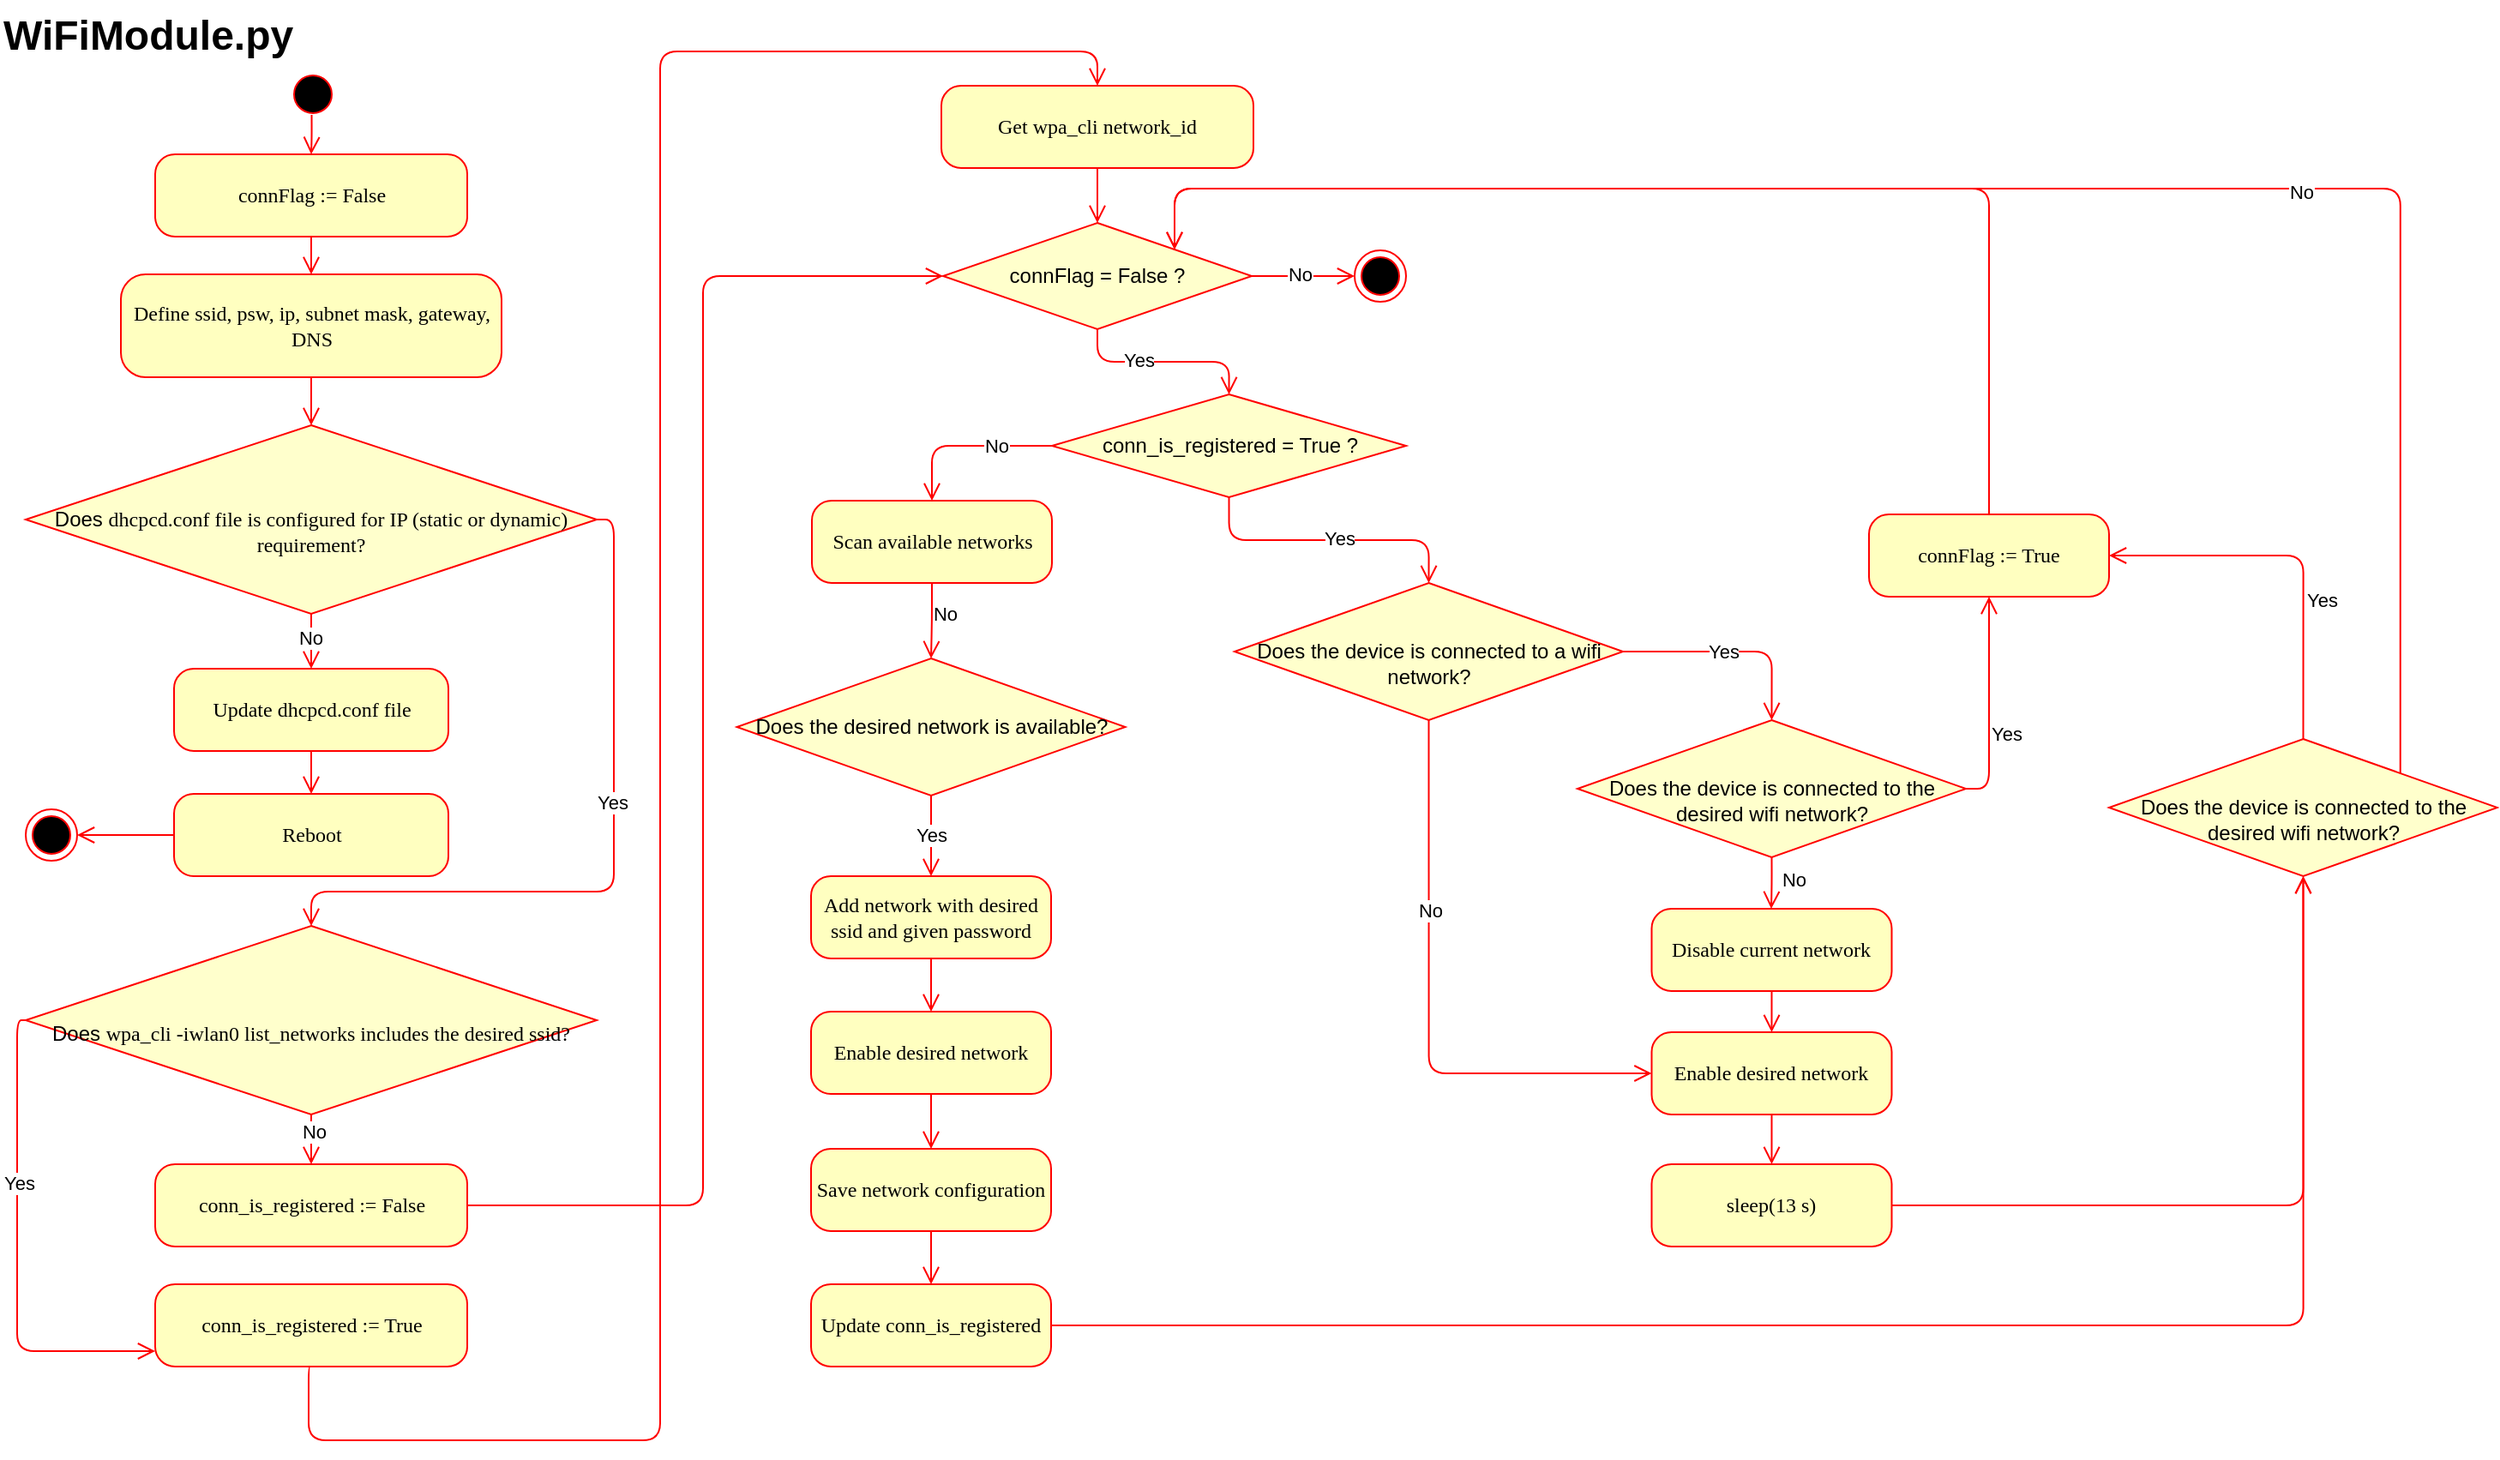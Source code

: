 <mxfile version="28.0.9">
  <diagram name="Page-1" id="58cdce13-f638-feb5-8d6f-7d28b1aa9fa0">
    <mxGraphModel dx="2268" dy="1074" grid="1" gridSize="10" guides="1" tooltips="1" connect="1" arrows="1" fold="1" page="1" pageScale="1" pageWidth="1100" pageHeight="850" background="none" math="0" shadow="0">
      <root>
        <mxCell id="0" />
        <mxCell id="1" parent="0" />
        <mxCell id="382b91b5511bd0f7-1" value="" style="ellipse;html=1;shape=startState;fillColor=#000000;strokeColor=#ff0000;rounded=1;shadow=0;comic=0;labelBackgroundColor=none;fontFamily=Verdana;fontSize=12;fontColor=#000000;align=center;direction=south;" parent="1" vertex="1">
          <mxGeometry x="167.5" y="40" width="30" height="30" as="geometry" />
        </mxCell>
        <mxCell id="-b5_aeEiTCpsvocbng9k-2" value="Define ssid, psw, ip, subnet mask, gateway, DNS" style="rounded=1;whiteSpace=wrap;html=1;arcSize=24;fillColor=#ffffc0;strokeColor=#ff0000;shadow=0;comic=0;labelBackgroundColor=none;fontFamily=Verdana;fontSize=12;fontColor=#000000;align=center;" parent="1" vertex="1">
          <mxGeometry x="70.5" y="160" width="222" height="60" as="geometry" />
        </mxCell>
        <mxCell id="-b5_aeEiTCpsvocbng9k-25" value="&lt;h1 style=&quot;margin-top: 0px;&quot;&gt;WiFiModule.py&lt;/h1&gt;" style="text;html=1;whiteSpace=wrap;overflow=hidden;rounded=0;" parent="1" vertex="1">
          <mxGeometry width="320" height="50" as="geometry" />
        </mxCell>
        <mxCell id="FOoScroTNqUPBx7kzsJf-8" style="edgeStyle=orthogonalEdgeStyle;html=1;labelBackgroundColor=none;endArrow=open;endSize=8;strokeColor=#ff0000;fontFamily=Verdana;fontSize=12;align=left;exitX=0.902;exitY=0.525;exitDx=0;exitDy=0;entryX=0.5;entryY=0;entryDx=0;entryDy=0;exitPerimeter=0;" parent="1" source="382b91b5511bd0f7-1" target="kVJbjuulFXNkZvUoMbi9-20" edge="1">
          <mxGeometry relative="1" as="geometry">
            <mxPoint x="179.39" y="78" as="sourcePoint" />
            <mxPoint x="179.39" y="116" as="targetPoint" />
          </mxGeometry>
        </mxCell>
        <mxCell id="FOoScroTNqUPBx7kzsJf-9" style="edgeStyle=orthogonalEdgeStyle;html=1;labelBackgroundColor=none;endArrow=open;endSize=8;strokeColor=#ff0000;fontFamily=Verdana;fontSize=12;align=left;exitX=0.5;exitY=1;exitDx=0;exitDy=0;entryX=0.5;entryY=0;entryDx=0;entryDy=0;" parent="1" source="-b5_aeEiTCpsvocbng9k-2" target="kVJbjuulFXNkZvUoMbi9-1" edge="1">
          <mxGeometry relative="1" as="geometry">
            <mxPoint x="246.5" y="205" as="sourcePoint" />
            <mxPoint x="181" y="215" as="targetPoint" />
          </mxGeometry>
        </mxCell>
        <mxCell id="FOoScroTNqUPBx7kzsJf-12" style="edgeStyle=orthogonalEdgeStyle;html=1;labelBackgroundColor=none;endArrow=open;endSize=8;strokeColor=#ff0000;fontFamily=Verdana;fontSize=12;align=left;exitX=0.5;exitY=1;exitDx=0;exitDy=0;entryX=0.5;entryY=0;entryDx=0;entryDy=0;" parent="1" source="kVJbjuulFXNkZvUoMbi9-1" target="kVJbjuulFXNkZvUoMbi9-2" edge="1">
          <mxGeometry relative="1" as="geometry">
            <mxPoint x="178.96" y="354.76" as="sourcePoint" />
            <mxPoint x="179" y="388" as="targetPoint" />
          </mxGeometry>
        </mxCell>
        <mxCell id="kVJbjuulFXNkZvUoMbi9-7" value="No" style="edgeLabel;html=1;align=center;verticalAlign=middle;resizable=0;points=[];" vertex="1" connectable="0" parent="FOoScroTNqUPBx7kzsJf-12">
          <mxGeometry x="-0.152" y="-1" relative="1" as="geometry">
            <mxPoint as="offset" />
          </mxGeometry>
        </mxCell>
        <mxCell id="FOoScroTNqUPBx7kzsJf-13" style="edgeStyle=orthogonalEdgeStyle;html=1;labelBackgroundColor=none;endArrow=open;endSize=8;strokeColor=#ff0000;fontFamily=Verdana;fontSize=12;align=left;exitX=0.5;exitY=1;exitDx=0;exitDy=0;entryX=0.5;entryY=0;entryDx=0;entryDy=0;" parent="1" source="kVJbjuulFXNkZvUoMbi9-2" target="kVJbjuulFXNkZvUoMbi9-3" edge="1">
          <mxGeometry relative="1" as="geometry">
            <mxPoint x="181" y="428" as="sourcePoint" />
            <mxPoint x="181" y="468" as="targetPoint" />
          </mxGeometry>
        </mxCell>
        <mxCell id="FOoScroTNqUPBx7kzsJf-14" style="edgeStyle=orthogonalEdgeStyle;html=1;labelBackgroundColor=none;endArrow=open;endSize=8;strokeColor=#ff0000;fontFamily=Verdana;fontSize=12;align=left;exitX=0.5;exitY=1;exitDx=0;exitDy=0;entryX=0.5;entryY=0;entryDx=0;entryDy=0;" parent="1" source="kVJbjuulFXNkZvUoMbi9-13" target="kVJbjuulFXNkZvUoMbi9-19" edge="1">
          <mxGeometry relative="1" as="geometry">
            <mxPoint x="180" y="820" as="sourcePoint" />
            <mxPoint x="660" y="70" as="targetPoint" />
            <Array as="points">
              <mxPoint x="180" y="797" />
              <mxPoint x="180" y="840" />
              <mxPoint x="385" y="840" />
              <mxPoint x="385" y="30" />
              <mxPoint x="640" y="30" />
            </Array>
          </mxGeometry>
        </mxCell>
        <mxCell id="kVJbjuulFXNkZvUoMbi9-1" value="&lt;div&gt;&lt;br&gt;&lt;/div&gt;&lt;div&gt;&lt;span style=&quot;background-color: transparent; color: light-dark(rgb(0, 0, 0), rgb(255, 255, 255));&quot;&gt;Does &lt;/span&gt;&lt;font style=&quot;background-color: transparent; color: light-dark(rgb(0, 0, 0), rgb(255, 255, 255));&quot; face=&quot;Verdana&quot;&gt;dhcpcd.conf file is configured for IP (static or dynamic) requirement?&lt;/font&gt;&lt;/div&gt;" style="rhombus;whiteSpace=wrap;html=1;fillColor=#FFFFCC;strokeColor=#FF0000;" vertex="1" parent="1">
          <mxGeometry x="15" y="248" width="333" height="110" as="geometry" />
        </mxCell>
        <mxCell id="kVJbjuulFXNkZvUoMbi9-2" value="Update dhcpcd.conf file" style="rounded=1;whiteSpace=wrap;html=1;arcSize=24;fillColor=#ffffc0;strokeColor=#ff0000;shadow=0;comic=0;labelBackgroundColor=none;fontFamily=Verdana;fontSize=12;fontColor=#000000;align=center;" vertex="1" parent="1">
          <mxGeometry x="101.5" y="390" width="160" height="48" as="geometry" />
        </mxCell>
        <mxCell id="kVJbjuulFXNkZvUoMbi9-3" value="Reboot" style="rounded=1;whiteSpace=wrap;html=1;arcSize=24;fillColor=#ffffc0;strokeColor=#ff0000;shadow=0;comic=0;labelBackgroundColor=none;fontFamily=Verdana;fontSize=12;fontColor=#000000;align=center;" vertex="1" parent="1">
          <mxGeometry x="101.5" y="463" width="160" height="48" as="geometry" />
        </mxCell>
        <mxCell id="kVJbjuulFXNkZvUoMbi9-4" value="" style="ellipse;html=1;shape=endState;fillColor=#000000;strokeColor=#ff0000;rounded=1;shadow=0;comic=0;labelBackgroundColor=none;fontFamily=Verdana;fontSize=12;fontColor=#000000;align=center;" vertex="1" parent="1">
          <mxGeometry x="15" y="472" width="30" height="30" as="geometry" />
        </mxCell>
        <mxCell id="kVJbjuulFXNkZvUoMbi9-6" style="edgeStyle=orthogonalEdgeStyle;html=1;labelBackgroundColor=none;endArrow=open;endSize=8;strokeColor=#ff0000;fontFamily=Verdana;fontSize=12;align=left;exitX=0;exitY=0.5;exitDx=0;exitDy=0;entryX=1;entryY=0.5;entryDx=0;entryDy=0;" edge="1" parent="1" source="kVJbjuulFXNkZvUoMbi9-3" target="kVJbjuulFXNkZvUoMbi9-4">
          <mxGeometry relative="1" as="geometry">
            <mxPoint x="340" y="505" as="sourcePoint" />
            <mxPoint x="340" y="562" as="targetPoint" />
          </mxGeometry>
        </mxCell>
        <mxCell id="kVJbjuulFXNkZvUoMbi9-9" style="edgeStyle=orthogonalEdgeStyle;html=1;labelBackgroundColor=none;endArrow=open;endSize=8;strokeColor=#ff0000;fontFamily=Verdana;fontSize=12;align=left;exitX=1;exitY=0.5;exitDx=0;exitDy=0;entryX=0.5;entryY=0;entryDx=0;entryDy=0;" edge="1" parent="1" source="kVJbjuulFXNkZvUoMbi9-1" target="kVJbjuulFXNkZvUoMbi9-11">
          <mxGeometry relative="1" as="geometry">
            <mxPoint x="320" y="345" as="sourcePoint" />
            <mxPoint x="181.5" y="560" as="targetPoint" />
            <Array as="points">
              <mxPoint x="358" y="303" />
              <mxPoint x="358" y="520" />
              <mxPoint x="181" y="520" />
            </Array>
          </mxGeometry>
        </mxCell>
        <mxCell id="kVJbjuulFXNkZvUoMbi9-10" value="Yes" style="edgeLabel;html=1;align=center;verticalAlign=middle;resizable=0;points=[];" vertex="1" connectable="0" parent="kVJbjuulFXNkZvUoMbi9-9">
          <mxGeometry x="-0.771" y="-1" relative="1" as="geometry">
            <mxPoint y="126" as="offset" />
          </mxGeometry>
        </mxCell>
        <mxCell id="kVJbjuulFXNkZvUoMbi9-11" value="&lt;div&gt;&lt;br&gt;&lt;/div&gt;&lt;div&gt;&lt;span style=&quot;background-color: transparent; color: light-dark(rgb(0, 0, 0), rgb(255, 255, 255));&quot;&gt;Does &lt;/span&gt;&lt;font style=&quot;background-color: transparent; color: light-dark(rgb(0, 0, 0), rgb(255, 255, 255));&quot; face=&quot;Verdana&quot;&gt;wpa_cli -iwlan0 list_networks includes the desired ssid?&lt;/font&gt;&lt;/div&gt;" style="rhombus;whiteSpace=wrap;html=1;fillColor=#FFFFCC;strokeColor=#FF0000;" vertex="1" parent="1">
          <mxGeometry x="15" y="540" width="333" height="110" as="geometry" />
        </mxCell>
        <mxCell id="kVJbjuulFXNkZvUoMbi9-12" value="conn_is_registered := False" style="rounded=1;whiteSpace=wrap;html=1;arcSize=24;fillColor=#ffffc0;strokeColor=#ff0000;shadow=0;comic=0;labelBackgroundColor=none;fontFamily=Verdana;fontSize=12;fontColor=#000000;align=center;" vertex="1" parent="1">
          <mxGeometry x="90.5" y="679" width="182" height="48" as="geometry" />
        </mxCell>
        <mxCell id="kVJbjuulFXNkZvUoMbi9-13" value="conn_is_registered := True" style="rounded=1;whiteSpace=wrap;html=1;arcSize=24;fillColor=#ffffc0;strokeColor=#ff0000;shadow=0;comic=0;labelBackgroundColor=none;fontFamily=Verdana;fontSize=12;fontColor=#000000;align=center;" vertex="1" parent="1">
          <mxGeometry x="90.5" y="749" width="182" height="48" as="geometry" />
        </mxCell>
        <mxCell id="kVJbjuulFXNkZvUoMbi9-14" style="edgeStyle=orthogonalEdgeStyle;html=1;labelBackgroundColor=none;endArrow=open;endSize=8;strokeColor=#ff0000;fontFamily=Verdana;fontSize=12;align=left;exitX=0.5;exitY=1;exitDx=0;exitDy=0;entryX=0.5;entryY=0;entryDx=0;entryDy=0;" edge="1" parent="1" source="kVJbjuulFXNkZvUoMbi9-11" target="kVJbjuulFXNkZvUoMbi9-12">
          <mxGeometry relative="1" as="geometry">
            <mxPoint x="180.83" y="660" as="sourcePoint" />
            <mxPoint x="180.83" y="702" as="targetPoint" />
          </mxGeometry>
        </mxCell>
        <mxCell id="kVJbjuulFXNkZvUoMbi9-15" value="No" style="edgeLabel;html=1;align=center;verticalAlign=middle;resizable=0;points=[];" vertex="1" connectable="0" parent="kVJbjuulFXNkZvUoMbi9-14">
          <mxGeometry x="-0.153" y="1" relative="1" as="geometry">
            <mxPoint y="-3" as="offset" />
          </mxGeometry>
        </mxCell>
        <mxCell id="kVJbjuulFXNkZvUoMbi9-16" style="edgeStyle=orthogonalEdgeStyle;html=1;labelBackgroundColor=none;endArrow=open;endSize=8;strokeColor=#ff0000;fontFamily=Verdana;fontSize=12;align=left;exitX=0;exitY=0.5;exitDx=0;exitDy=0;entryX=0;entryY=0.5;entryDx=0;entryDy=0;" edge="1" parent="1" source="kVJbjuulFXNkZvUoMbi9-11">
          <mxGeometry relative="1" as="geometry">
            <mxPoint x="15" y="610" as="sourcePoint" />
            <mxPoint x="90.5" y="788" as="targetPoint" />
            <Array as="points">
              <mxPoint x="10" y="595" />
              <mxPoint x="10" y="788" />
            </Array>
          </mxGeometry>
        </mxCell>
        <mxCell id="kVJbjuulFXNkZvUoMbi9-17" value="Yes" style="edgeLabel;html=1;align=center;verticalAlign=middle;resizable=0;points=[];" vertex="1" connectable="0" parent="kVJbjuulFXNkZvUoMbi9-16">
          <mxGeometry x="-0.771" y="-1" relative="1" as="geometry">
            <mxPoint x="2" y="68" as="offset" />
          </mxGeometry>
        </mxCell>
        <mxCell id="kVJbjuulFXNkZvUoMbi9-19" value="Get wpa_cli network_id" style="rounded=1;whiteSpace=wrap;html=1;arcSize=24;fillColor=#ffffc0;strokeColor=#ff0000;shadow=0;comic=0;labelBackgroundColor=none;fontFamily=Verdana;fontSize=12;fontColor=#000000;align=center;" vertex="1" parent="1">
          <mxGeometry x="549" y="50" width="182" height="48" as="geometry" />
        </mxCell>
        <mxCell id="kVJbjuulFXNkZvUoMbi9-20" value="connFlag := False" style="rounded=1;whiteSpace=wrap;html=1;arcSize=24;fillColor=#ffffc0;strokeColor=#ff0000;shadow=0;comic=0;labelBackgroundColor=none;fontFamily=Verdana;fontSize=12;fontColor=#000000;align=center;" vertex="1" parent="1">
          <mxGeometry x="90.5" y="90" width="182" height="48" as="geometry" />
        </mxCell>
        <mxCell id="kVJbjuulFXNkZvUoMbi9-22" style="edgeStyle=orthogonalEdgeStyle;html=1;labelBackgroundColor=none;endArrow=open;endSize=8;strokeColor=#ff0000;fontFamily=Verdana;fontSize=12;align=left;exitX=0.5;exitY=1;exitDx=0;exitDy=0;entryX=0.5;entryY=0;entryDx=0;entryDy=0;" edge="1" parent="1" source="kVJbjuulFXNkZvUoMbi9-20" target="-b5_aeEiTCpsvocbng9k-2">
          <mxGeometry relative="1" as="geometry">
            <mxPoint x="181.75" y="150" as="sourcePoint" />
            <mxPoint x="182.75" y="173" as="targetPoint" />
          </mxGeometry>
        </mxCell>
        <mxCell id="kVJbjuulFXNkZvUoMbi9-23" value="&lt;div&gt;connFlag = False ?&lt;/div&gt;" style="rhombus;whiteSpace=wrap;html=1;fillColor=#FFFFCC;strokeColor=#FF0000;" vertex="1" parent="1">
          <mxGeometry x="550" y="130" width="180" height="62" as="geometry" />
        </mxCell>
        <mxCell id="kVJbjuulFXNkZvUoMbi9-24" style="edgeStyle=orthogonalEdgeStyle;html=1;labelBackgroundColor=none;endArrow=open;endSize=8;strokeColor=#ff0000;fontFamily=Verdana;fontSize=12;align=left;exitX=0.5;exitY=1;exitDx=0;exitDy=0;entryX=0.5;entryY=0;entryDx=0;entryDy=0;" edge="1" parent="1" source="kVJbjuulFXNkZvUoMbi9-19" target="kVJbjuulFXNkZvUoMbi9-23">
          <mxGeometry relative="1" as="geometry">
            <mxPoint x="639.89" y="103" as="sourcePoint" />
            <mxPoint x="639.89" y="125" as="targetPoint" />
          </mxGeometry>
        </mxCell>
        <mxCell id="kVJbjuulFXNkZvUoMbi9-27" style="edgeStyle=orthogonalEdgeStyle;html=1;labelBackgroundColor=none;endArrow=open;endSize=8;strokeColor=#ff0000;fontFamily=Verdana;fontSize=12;align=left;entryX=0;entryY=0.5;entryDx=0;entryDy=0;exitX=1;exitY=0.5;exitDx=0;exitDy=0;" edge="1" parent="1" source="kVJbjuulFXNkZvUoMbi9-12" target="kVJbjuulFXNkZvUoMbi9-23">
          <mxGeometry relative="1" as="geometry">
            <mxPoint x="273" y="773" as="sourcePoint" />
            <mxPoint x="900" y="160" as="targetPoint" />
            <Array as="points">
              <mxPoint x="410" y="703" />
              <mxPoint x="410" y="161" />
            </Array>
          </mxGeometry>
        </mxCell>
        <mxCell id="kVJbjuulFXNkZvUoMbi9-28" value="" style="ellipse;html=1;shape=endState;fillColor=#000000;strokeColor=#ff0000;rounded=1;shadow=0;comic=0;labelBackgroundColor=none;fontFamily=Verdana;fontSize=12;fontColor=#000000;align=center;" vertex="1" parent="1">
          <mxGeometry x="790" y="146" width="30" height="30" as="geometry" />
        </mxCell>
        <mxCell id="kVJbjuulFXNkZvUoMbi9-29" style="edgeStyle=orthogonalEdgeStyle;html=1;labelBackgroundColor=none;endArrow=open;endSize=8;strokeColor=#ff0000;fontFamily=Verdana;fontSize=12;align=left;exitX=1;exitY=0.5;exitDx=0;exitDy=0;entryX=0;entryY=0.5;entryDx=0;entryDy=0;" edge="1" parent="1" source="kVJbjuulFXNkZvUoMbi9-23" target="kVJbjuulFXNkZvUoMbi9-28">
          <mxGeometry relative="1" as="geometry">
            <mxPoint x="700" y="140" as="sourcePoint" />
            <mxPoint x="700" y="172" as="targetPoint" />
          </mxGeometry>
        </mxCell>
        <mxCell id="kVJbjuulFXNkZvUoMbi9-30" value="No" style="edgeLabel;html=1;align=center;verticalAlign=middle;resizable=0;points=[];" vertex="1" connectable="0" parent="kVJbjuulFXNkZvUoMbi9-29">
          <mxGeometry x="-0.07" y="1" relative="1" as="geometry">
            <mxPoint as="offset" />
          </mxGeometry>
        </mxCell>
        <mxCell id="kVJbjuulFXNkZvUoMbi9-32" value="&lt;div&gt;conn_is_registered = True ?&lt;/div&gt;" style="rhombus;whiteSpace=wrap;html=1;fillColor=#FFFFCC;strokeColor=#FF0000;" vertex="1" parent="1">
          <mxGeometry x="613.5" y="230" width="206.5" height="60" as="geometry" />
        </mxCell>
        <mxCell id="kVJbjuulFXNkZvUoMbi9-33" style="edgeStyle=orthogonalEdgeStyle;html=1;labelBackgroundColor=none;endArrow=open;endSize=8;strokeColor=#ff0000;fontFamily=Verdana;fontSize=12;align=left;exitX=0.5;exitY=1;exitDx=0;exitDy=0;entryX=0.5;entryY=0;entryDx=0;entryDy=0;" edge="1" parent="1" source="kVJbjuulFXNkZvUoMbi9-23" target="kVJbjuulFXNkZvUoMbi9-32">
          <mxGeometry relative="1" as="geometry">
            <mxPoint x="639.82" y="200" as="sourcePoint" />
            <mxPoint x="639.82" y="232" as="targetPoint" />
          </mxGeometry>
        </mxCell>
        <mxCell id="kVJbjuulFXNkZvUoMbi9-34" value="Yes" style="edgeLabel;html=1;align=center;verticalAlign=middle;resizable=0;points=[];" vertex="1" connectable="0" parent="kVJbjuulFXNkZvUoMbi9-33">
          <mxGeometry x="-0.249" y="1" relative="1" as="geometry">
            <mxPoint as="offset" />
          </mxGeometry>
        </mxCell>
        <mxCell id="kVJbjuulFXNkZvUoMbi9-35" value="&lt;div&gt;&lt;br&gt;&lt;/div&gt;Does the device is connected to a wifi network?" style="rhombus;whiteSpace=wrap;html=1;fillColor=#FFFFCC;strokeColor=#FF0000;" vertex="1" parent="1">
          <mxGeometry x="720" y="340" width="226.5" height="80" as="geometry" />
        </mxCell>
        <mxCell id="kVJbjuulFXNkZvUoMbi9-36" value="&lt;div&gt;&lt;br&gt;&lt;/div&gt;Does the device is connected to the desired wifi network?" style="rhombus;whiteSpace=wrap;html=1;fillColor=#FFFFCC;strokeColor=#FF0000;" vertex="1" parent="1">
          <mxGeometry x="920" y="420" width="226.5" height="80" as="geometry" />
        </mxCell>
        <mxCell id="kVJbjuulFXNkZvUoMbi9-37" style="edgeStyle=orthogonalEdgeStyle;html=1;labelBackgroundColor=none;endArrow=open;endSize=8;strokeColor=#ff0000;fontFamily=Verdana;fontSize=12;align=left;exitX=0.5;exitY=1;exitDx=0;exitDy=0;entryX=0.5;entryY=0;entryDx=0;entryDy=0;" edge="1" parent="1" source="kVJbjuulFXNkZvUoMbi9-32" target="kVJbjuulFXNkZvUoMbi9-35">
          <mxGeometry relative="1" as="geometry">
            <mxPoint x="950" y="190" as="sourcePoint" />
            <mxPoint x="1027" y="228" as="targetPoint" />
          </mxGeometry>
        </mxCell>
        <mxCell id="kVJbjuulFXNkZvUoMbi9-38" value="Yes" style="edgeLabel;html=1;align=center;verticalAlign=middle;resizable=0;points=[];" vertex="1" connectable="0" parent="kVJbjuulFXNkZvUoMbi9-37">
          <mxGeometry x="-0.249" y="1" relative="1" as="geometry">
            <mxPoint x="26" as="offset" />
          </mxGeometry>
        </mxCell>
        <mxCell id="kVJbjuulFXNkZvUoMbi9-39" style="edgeStyle=orthogonalEdgeStyle;html=1;labelBackgroundColor=none;endArrow=open;endSize=8;strokeColor=#ff0000;fontFamily=Verdana;fontSize=12;align=left;exitX=1;exitY=0.5;exitDx=0;exitDy=0;entryX=0.5;entryY=0;entryDx=0;entryDy=0;" edge="1" parent="1" source="kVJbjuulFXNkZvUoMbi9-35" target="kVJbjuulFXNkZvUoMbi9-36">
          <mxGeometry relative="1" as="geometry">
            <mxPoint x="920" y="310" as="sourcePoint" />
            <mxPoint x="1036" y="360" as="targetPoint" />
          </mxGeometry>
        </mxCell>
        <mxCell id="kVJbjuulFXNkZvUoMbi9-40" value="Yes" style="edgeLabel;html=1;align=center;verticalAlign=middle;resizable=0;points=[];" vertex="1" connectable="0" parent="kVJbjuulFXNkZvUoMbi9-39">
          <mxGeometry x="-0.249" y="1" relative="1" as="geometry">
            <mxPoint x="11" y="1" as="offset" />
          </mxGeometry>
        </mxCell>
        <mxCell id="kVJbjuulFXNkZvUoMbi9-41" style="edgeStyle=orthogonalEdgeStyle;html=1;labelBackgroundColor=none;endArrow=open;endSize=8;strokeColor=#ff0000;fontFamily=Verdana;fontSize=12;align=left;entryX=0.5;entryY=1;entryDx=0;entryDy=0;exitX=1;exitY=0.5;exitDx=0;exitDy=0;" edge="1" parent="1" source="kVJbjuulFXNkZvUoMbi9-36" target="kVJbjuulFXNkZvUoMbi9-43">
          <mxGeometry relative="1" as="geometry">
            <mxPoint x="1150" y="470" as="sourcePoint" />
            <mxPoint x="1166" y="420" as="targetPoint" />
          </mxGeometry>
        </mxCell>
        <mxCell id="kVJbjuulFXNkZvUoMbi9-42" value="Yes" style="edgeLabel;html=1;align=center;verticalAlign=middle;resizable=0;points=[];" vertex="1" connectable="0" parent="kVJbjuulFXNkZvUoMbi9-41">
          <mxGeometry x="-0.249" y="1" relative="1" as="geometry">
            <mxPoint x="11" y="1" as="offset" />
          </mxGeometry>
        </mxCell>
        <mxCell id="kVJbjuulFXNkZvUoMbi9-43" value="connFlag := True" style="rounded=1;whiteSpace=wrap;html=1;arcSize=24;fillColor=#ffffc0;strokeColor=#ff0000;shadow=0;comic=0;labelBackgroundColor=none;fontFamily=Verdana;fontSize=12;fontColor=#000000;align=center;" vertex="1" parent="1">
          <mxGeometry x="1090" y="300" width="140" height="48" as="geometry" />
        </mxCell>
        <mxCell id="kVJbjuulFXNkZvUoMbi9-44" style="edgeStyle=orthogonalEdgeStyle;html=1;labelBackgroundColor=none;endArrow=open;endSize=8;strokeColor=#ff0000;fontFamily=Verdana;fontSize=12;align=left;entryX=1;entryY=0;entryDx=0;entryDy=0;exitX=0.5;exitY=0;exitDx=0;exitDy=0;" edge="1" parent="1" source="kVJbjuulFXNkZvUoMbi9-43" target="kVJbjuulFXNkZvUoMbi9-23">
          <mxGeometry relative="1" as="geometry">
            <mxPoint x="1076.45" y="229.55" as="sourcePoint" />
            <mxPoint x="1089.45" y="117.55" as="targetPoint" />
            <Array as="points">
              <mxPoint x="1160" y="110" />
              <mxPoint x="685" y="110" />
            </Array>
          </mxGeometry>
        </mxCell>
        <mxCell id="kVJbjuulFXNkZvUoMbi9-46" value="Disable current network" style="rounded=1;whiteSpace=wrap;html=1;arcSize=24;fillColor=#ffffc0;strokeColor=#ff0000;shadow=0;comic=0;labelBackgroundColor=none;fontFamily=Verdana;fontSize=12;fontColor=#000000;align=center;" vertex="1" parent="1">
          <mxGeometry x="963.25" y="530" width="140" height="48" as="geometry" />
        </mxCell>
        <mxCell id="kVJbjuulFXNkZvUoMbi9-47" style="edgeStyle=orthogonalEdgeStyle;html=1;labelBackgroundColor=none;endArrow=open;endSize=8;strokeColor=#ff0000;fontFamily=Verdana;fontSize=12;align=left;exitX=0.5;exitY=1;exitDx=0;exitDy=0;" edge="1" parent="1" source="kVJbjuulFXNkZvUoMbi9-36">
          <mxGeometry relative="1" as="geometry">
            <mxPoint x="1080" y="520" as="sourcePoint" />
            <mxPoint x="1033" y="530" as="targetPoint" />
          </mxGeometry>
        </mxCell>
        <mxCell id="kVJbjuulFXNkZvUoMbi9-48" value="No" style="edgeLabel;html=1;align=center;verticalAlign=middle;resizable=0;points=[];" vertex="1" connectable="0" parent="kVJbjuulFXNkZvUoMbi9-47">
          <mxGeometry x="-0.249" y="1" relative="1" as="geometry">
            <mxPoint x="11" y="1" as="offset" />
          </mxGeometry>
        </mxCell>
        <mxCell id="kVJbjuulFXNkZvUoMbi9-49" value="Enable desired network" style="rounded=1;whiteSpace=wrap;html=1;arcSize=24;fillColor=#ffffc0;strokeColor=#ff0000;shadow=0;comic=0;labelBackgroundColor=none;fontFamily=Verdana;fontSize=12;fontColor=#000000;align=center;" vertex="1" parent="1">
          <mxGeometry x="963.25" y="602" width="140" height="48" as="geometry" />
        </mxCell>
        <mxCell id="kVJbjuulFXNkZvUoMbi9-50" value="sleep(13 s)" style="rounded=1;whiteSpace=wrap;html=1;arcSize=24;fillColor=#ffffc0;strokeColor=#ff0000;shadow=0;comic=0;labelBackgroundColor=none;fontFamily=Verdana;fontSize=12;fontColor=#000000;align=center;" vertex="1" parent="1">
          <mxGeometry x="963.25" y="679" width="140" height="48" as="geometry" />
        </mxCell>
        <mxCell id="kVJbjuulFXNkZvUoMbi9-51" style="edgeStyle=orthogonalEdgeStyle;html=1;labelBackgroundColor=none;endArrow=open;endSize=8;strokeColor=#ff0000;fontFamily=Verdana;fontSize=12;align=left;exitX=0.5;exitY=1;exitDx=0;exitDy=0;entryX=0.5;entryY=0;entryDx=0;entryDy=0;" edge="1" parent="1" source="kVJbjuulFXNkZvUoMbi9-46" target="kVJbjuulFXNkZvUoMbi9-49">
          <mxGeometry relative="1" as="geometry">
            <mxPoint x="1032.72" y="590" as="sourcePoint" />
            <mxPoint x="1032.72" y="620" as="targetPoint" />
          </mxGeometry>
        </mxCell>
        <mxCell id="kVJbjuulFXNkZvUoMbi9-53" style="edgeStyle=orthogonalEdgeStyle;html=1;labelBackgroundColor=none;endArrow=open;endSize=8;strokeColor=#ff0000;fontFamily=Verdana;fontSize=12;align=left;exitX=0.5;exitY=1;exitDx=0;exitDy=0;entryX=0.5;entryY=0;entryDx=0;entryDy=0;" edge="1" parent="1" source="kVJbjuulFXNkZvUoMbi9-49" target="kVJbjuulFXNkZvUoMbi9-50">
          <mxGeometry relative="1" as="geometry">
            <mxPoint x="1032.82" y="670" as="sourcePoint" />
            <mxPoint x="1032.82" y="700" as="targetPoint" />
          </mxGeometry>
        </mxCell>
        <mxCell id="kVJbjuulFXNkZvUoMbi9-56" value="&lt;div&gt;&lt;br&gt;&lt;/div&gt;Does the device is connected to the desired wifi network?" style="rhombus;whiteSpace=wrap;html=1;fillColor=#FFFFCC;strokeColor=#FF0000;" vertex="1" parent="1">
          <mxGeometry x="1230" y="431" width="226.5" height="80" as="geometry" />
        </mxCell>
        <mxCell id="kVJbjuulFXNkZvUoMbi9-57" style="edgeStyle=orthogonalEdgeStyle;html=1;labelBackgroundColor=none;endArrow=open;endSize=8;strokeColor=#ff0000;fontFamily=Verdana;fontSize=12;align=left;exitX=1;exitY=0.5;exitDx=0;exitDy=0;entryX=0.5;entryY=1;entryDx=0;entryDy=0;" edge="1" parent="1" source="kVJbjuulFXNkZvUoMbi9-50" target="kVJbjuulFXNkZvUoMbi9-56">
          <mxGeometry relative="1" as="geometry">
            <mxPoint x="1280" y="630" as="sourcePoint" />
            <mxPoint x="1280" y="659" as="targetPoint" />
          </mxGeometry>
        </mxCell>
        <mxCell id="kVJbjuulFXNkZvUoMbi9-58" style="edgeStyle=orthogonalEdgeStyle;html=1;labelBackgroundColor=none;endArrow=open;endSize=8;strokeColor=#ff0000;fontFamily=Verdana;fontSize=12;align=left;entryX=1;entryY=0.5;entryDx=0;entryDy=0;exitX=0.5;exitY=0;exitDx=0;exitDy=0;" edge="1" parent="1" source="kVJbjuulFXNkZvUoMbi9-56" target="kVJbjuulFXNkZvUoMbi9-43">
          <mxGeometry relative="1" as="geometry">
            <mxPoint x="1230" y="492" as="sourcePoint" />
            <mxPoint x="1243" y="380" as="targetPoint" />
          </mxGeometry>
        </mxCell>
        <mxCell id="kVJbjuulFXNkZvUoMbi9-59" value="Yes" style="edgeLabel;html=1;align=center;verticalAlign=middle;resizable=0;points=[];" vertex="1" connectable="0" parent="kVJbjuulFXNkZvUoMbi9-58">
          <mxGeometry x="-0.249" y="1" relative="1" as="geometry">
            <mxPoint x="11" y="1" as="offset" />
          </mxGeometry>
        </mxCell>
        <mxCell id="kVJbjuulFXNkZvUoMbi9-60" style="edgeStyle=orthogonalEdgeStyle;html=1;labelBackgroundColor=none;endArrow=open;endSize=8;strokeColor=#ff0000;fontFamily=Verdana;fontSize=12;align=left;entryX=1;entryY=0;entryDx=0;entryDy=0;exitX=1;exitY=0;exitDx=0;exitDy=0;" edge="1" parent="1" source="kVJbjuulFXNkZvUoMbi9-56" target="kVJbjuulFXNkZvUoMbi9-23">
          <mxGeometry relative="1" as="geometry">
            <mxPoint x="1563" y="457" as="sourcePoint" />
            <mxPoint x="1450" y="350" as="targetPoint" />
            <Array as="points">
              <mxPoint x="1400" y="110" />
              <mxPoint x="685" y="110" />
            </Array>
          </mxGeometry>
        </mxCell>
        <mxCell id="kVJbjuulFXNkZvUoMbi9-61" value="No" style="edgeLabel;html=1;align=center;verticalAlign=middle;resizable=0;points=[];" vertex="1" connectable="0" parent="kVJbjuulFXNkZvUoMbi9-60">
          <mxGeometry x="-0.249" y="1" relative="1" as="geometry">
            <mxPoint x="11" y="1" as="offset" />
          </mxGeometry>
        </mxCell>
        <mxCell id="kVJbjuulFXNkZvUoMbi9-64" style="edgeStyle=orthogonalEdgeStyle;html=1;labelBackgroundColor=none;endArrow=open;endSize=8;strokeColor=#ff0000;fontFamily=Verdana;fontSize=12;align=left;exitX=0.5;exitY=1;exitDx=0;exitDy=0;entryX=0;entryY=0.5;entryDx=0;entryDy=0;" edge="1" parent="1" source="kVJbjuulFXNkZvUoMbi9-35" target="kVJbjuulFXNkZvUoMbi9-49">
          <mxGeometry relative="1" as="geometry">
            <mxPoint x="1550" y="792" as="sourcePoint" />
            <mxPoint x="1790" y="600" as="targetPoint" />
            <Array as="points">
              <mxPoint x="833" y="626" />
            </Array>
          </mxGeometry>
        </mxCell>
        <mxCell id="kVJbjuulFXNkZvUoMbi9-65" value="No" style="edgeLabel;html=1;align=center;verticalAlign=middle;resizable=0;points=[];" vertex="1" connectable="0" parent="kVJbjuulFXNkZvUoMbi9-64">
          <mxGeometry x="-0.569" y="2" relative="1" as="geometry">
            <mxPoint x="-2" y="38" as="offset" />
          </mxGeometry>
        </mxCell>
        <mxCell id="kVJbjuulFXNkZvUoMbi9-67" value="Add network with desired ssid and given password" style="rounded=1;whiteSpace=wrap;html=1;arcSize=24;fillColor=#ffffc0;strokeColor=#ff0000;shadow=0;comic=0;labelBackgroundColor=none;fontFamily=Verdana;fontSize=12;fontColor=#000000;align=center;" vertex="1" parent="1">
          <mxGeometry x="473" y="511" width="140" height="48" as="geometry" />
        </mxCell>
        <mxCell id="kVJbjuulFXNkZvUoMbi9-69" style="edgeStyle=orthogonalEdgeStyle;html=1;labelBackgroundColor=none;endArrow=open;endSize=8;strokeColor=#ff0000;fontFamily=Verdana;fontSize=12;align=left;exitX=0;exitY=0.5;exitDx=0;exitDy=0;entryX=0.5;entryY=0;entryDx=0;entryDy=0;" edge="1" parent="1" source="kVJbjuulFXNkZvUoMbi9-32" target="kVJbjuulFXNkZvUoMbi9-72">
          <mxGeometry relative="1" as="geometry">
            <mxPoint x="880" y="270" as="sourcePoint" />
            <mxPoint x="996" y="320" as="targetPoint" />
          </mxGeometry>
        </mxCell>
        <mxCell id="kVJbjuulFXNkZvUoMbi9-71" value="No" style="edgeLabel;html=1;align=center;verticalAlign=middle;resizable=0;points=[];" vertex="1" connectable="0" parent="kVJbjuulFXNkZvUoMbi9-69">
          <mxGeometry x="-0.453" relative="1" as="geometry">
            <mxPoint x="-5" as="offset" />
          </mxGeometry>
        </mxCell>
        <mxCell id="kVJbjuulFXNkZvUoMbi9-72" value="Scan available networks" style="rounded=1;whiteSpace=wrap;html=1;arcSize=24;fillColor=#ffffc0;strokeColor=#ff0000;shadow=0;comic=0;labelBackgroundColor=none;fontFamily=Verdana;fontSize=12;fontColor=#000000;align=center;" vertex="1" parent="1">
          <mxGeometry x="473.5" y="292" width="140" height="48" as="geometry" />
        </mxCell>
        <mxCell id="kVJbjuulFXNkZvUoMbi9-74" value="&lt;div&gt;&lt;span style=&quot;background-color: transparent; color: light-dark(rgb(0, 0, 0), rgb(255, 255, 255));&quot;&gt;Does the desired network is available?&lt;/span&gt;&lt;/div&gt;" style="rhombus;whiteSpace=wrap;html=1;fillColor=#FFFFCC;strokeColor=#FF0000;" vertex="1" parent="1">
          <mxGeometry x="429.75" y="384" width="226.5" height="80" as="geometry" />
        </mxCell>
        <mxCell id="kVJbjuulFXNkZvUoMbi9-75" style="edgeStyle=orthogonalEdgeStyle;html=1;labelBackgroundColor=none;endArrow=open;endSize=8;strokeColor=#ff0000;fontFamily=Verdana;fontSize=12;align=left;exitX=0.5;exitY=1;exitDx=0;exitDy=0;entryX=0.5;entryY=0;entryDx=0;entryDy=0;" edge="1" parent="1" source="kVJbjuulFXNkZvUoMbi9-72" target="kVJbjuulFXNkZvUoMbi9-74">
          <mxGeometry relative="1" as="geometry">
            <mxPoint x="690" y="300" as="sourcePoint" />
            <mxPoint x="620" y="332" as="targetPoint" />
          </mxGeometry>
        </mxCell>
        <mxCell id="kVJbjuulFXNkZvUoMbi9-76" value="No" style="edgeLabel;html=1;align=center;verticalAlign=middle;resizable=0;points=[];" vertex="1" connectable="0" parent="kVJbjuulFXNkZvUoMbi9-75">
          <mxGeometry x="-0.453" relative="1" as="geometry">
            <mxPoint x="7" y="6" as="offset" />
          </mxGeometry>
        </mxCell>
        <mxCell id="kVJbjuulFXNkZvUoMbi9-77" style="edgeStyle=orthogonalEdgeStyle;html=1;labelBackgroundColor=none;endArrow=open;endSize=8;strokeColor=#ff0000;fontFamily=Verdana;fontSize=12;align=left;exitX=0.5;exitY=1;exitDx=0;exitDy=0;entryX=0.5;entryY=0;entryDx=0;entryDy=0;" edge="1" parent="1" source="kVJbjuulFXNkZvUoMbi9-74" target="kVJbjuulFXNkZvUoMbi9-67">
          <mxGeometry relative="1" as="geometry">
            <mxPoint x="543.74" y="472" as="sourcePoint" />
            <mxPoint x="543" y="490" as="targetPoint" />
          </mxGeometry>
        </mxCell>
        <mxCell id="kVJbjuulFXNkZvUoMbi9-79" value="Yes" style="edgeLabel;html=1;align=center;verticalAlign=middle;resizable=0;points=[];" vertex="1" connectable="0" parent="kVJbjuulFXNkZvUoMbi9-77">
          <mxGeometry x="-0.028" relative="1" as="geometry">
            <mxPoint as="offset" />
          </mxGeometry>
        </mxCell>
        <mxCell id="kVJbjuulFXNkZvUoMbi9-80" value="Enable desired network" style="rounded=1;whiteSpace=wrap;html=1;arcSize=24;fillColor=#ffffc0;strokeColor=#ff0000;shadow=0;comic=0;labelBackgroundColor=none;fontFamily=Verdana;fontSize=12;fontColor=#000000;align=center;" vertex="1" parent="1">
          <mxGeometry x="473" y="590" width="140" height="48" as="geometry" />
        </mxCell>
        <mxCell id="kVJbjuulFXNkZvUoMbi9-81" value="Save network configuration" style="rounded=1;whiteSpace=wrap;html=1;arcSize=24;fillColor=#ffffc0;strokeColor=#ff0000;shadow=0;comic=0;labelBackgroundColor=none;fontFamily=Verdana;fontSize=12;fontColor=#000000;align=center;" vertex="1" parent="1">
          <mxGeometry x="473" y="670" width="140" height="48" as="geometry" />
        </mxCell>
        <mxCell id="kVJbjuulFXNkZvUoMbi9-82" style="edgeStyle=orthogonalEdgeStyle;html=1;labelBackgroundColor=none;endArrow=open;endSize=8;strokeColor=#ff0000;fontFamily=Verdana;fontSize=12;align=left;exitX=0.5;exitY=1;exitDx=0;exitDy=0;entryX=0.5;entryY=0;entryDx=0;entryDy=0;" edge="1" parent="1" source="kVJbjuulFXNkZvUoMbi9-67" target="kVJbjuulFXNkZvUoMbi9-80">
          <mxGeometry relative="1" as="geometry">
            <mxPoint x="650" y="591" as="sourcePoint" />
            <mxPoint x="650" y="638" as="targetPoint" />
          </mxGeometry>
        </mxCell>
        <mxCell id="kVJbjuulFXNkZvUoMbi9-84" style="edgeStyle=orthogonalEdgeStyle;html=1;labelBackgroundColor=none;endArrow=open;endSize=8;strokeColor=#ff0000;fontFamily=Verdana;fontSize=12;align=left;exitX=0.5;exitY=1;exitDx=0;exitDy=0;entryX=0.5;entryY=0;entryDx=0;entryDy=0;" edge="1" parent="1" source="kVJbjuulFXNkZvUoMbi9-80" target="kVJbjuulFXNkZvUoMbi9-81">
          <mxGeometry relative="1" as="geometry">
            <mxPoint x="670" y="600" as="sourcePoint" />
            <mxPoint x="670" y="631" as="targetPoint" />
          </mxGeometry>
        </mxCell>
        <mxCell id="kVJbjuulFXNkZvUoMbi9-85" value="Update conn_is_registered" style="rounded=1;whiteSpace=wrap;html=1;arcSize=24;fillColor=#ffffc0;strokeColor=#ff0000;shadow=0;comic=0;labelBackgroundColor=none;fontFamily=Verdana;fontSize=12;fontColor=#000000;align=center;" vertex="1" parent="1">
          <mxGeometry x="473" y="749" width="140" height="48" as="geometry" />
        </mxCell>
        <mxCell id="kVJbjuulFXNkZvUoMbi9-86" style="edgeStyle=orthogonalEdgeStyle;rounded=0;orthogonalLoop=1;jettySize=auto;html=1;exitX=0.5;exitY=1;exitDx=0;exitDy=0;" edge="1" parent="1" source="kVJbjuulFXNkZvUoMbi9-85" target="kVJbjuulFXNkZvUoMbi9-85">
          <mxGeometry relative="1" as="geometry" />
        </mxCell>
        <mxCell id="kVJbjuulFXNkZvUoMbi9-88" style="edgeStyle=orthogonalEdgeStyle;html=1;labelBackgroundColor=none;endArrow=open;endSize=8;strokeColor=#ff0000;fontFamily=Verdana;fontSize=12;align=left;exitX=0.5;exitY=1;exitDx=0;exitDy=0;entryX=0.5;entryY=0;entryDx=0;entryDy=0;" edge="1" parent="1" source="kVJbjuulFXNkZvUoMbi9-81" target="kVJbjuulFXNkZvUoMbi9-85">
          <mxGeometry relative="1" as="geometry">
            <mxPoint x="600" y="670" as="sourcePoint" />
            <mxPoint x="600" y="702" as="targetPoint" />
          </mxGeometry>
        </mxCell>
        <mxCell id="kVJbjuulFXNkZvUoMbi9-89" style="edgeStyle=orthogonalEdgeStyle;html=1;labelBackgroundColor=none;endArrow=open;endSize=8;strokeColor=#ff0000;fontFamily=Verdana;fontSize=12;align=left;exitX=1;exitY=0.5;exitDx=0;exitDy=0;entryX=0.5;entryY=1;entryDx=0;entryDy=0;" edge="1" parent="1" source="kVJbjuulFXNkZvUoMbi9-85" target="kVJbjuulFXNkZvUoMbi9-56">
          <mxGeometry relative="1" as="geometry">
            <mxPoint x="1370" y="992" as="sourcePoint" />
            <mxPoint x="1610" y="800" as="targetPoint" />
          </mxGeometry>
        </mxCell>
      </root>
    </mxGraphModel>
  </diagram>
</mxfile>
